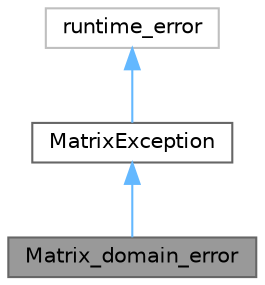 digraph "Matrix_domain_error"
{
 // LATEX_PDF_SIZE
  bgcolor="transparent";
  edge [fontname=Helvetica,fontsize=10,labelfontname=Helvetica,labelfontsize=10];
  node [fontname=Helvetica,fontsize=10,shape=box,height=0.2,width=0.4];
  Node1 [id="Node000001",label="Matrix_domain_error",height=0.2,width=0.4,color="gray40", fillcolor="grey60", style="filled", fontcolor="black",tooltip="Signals value bad for domain for Matrix classes."];
  Node2 -> Node1 [id="edge1_Node000001_Node000002",dir="back",color="steelblue1",style="solid",tooltip=" "];
  Node2 [id="Node000002",label="MatrixException",height=0.2,width=0.4,color="gray40", fillcolor="white", style="filled",URL="$class_matrix_exception.html",tooltip="Master base class for Matrix exceptions."];
  Node3 -> Node2 [id="edge2_Node000002_Node000003",dir="back",color="steelblue1",style="solid",tooltip=" "];
  Node3 [id="Node000003",label="runtime_error",height=0.2,width=0.4,color="grey75", fillcolor="white", style="filled",tooltip=" "];
}
